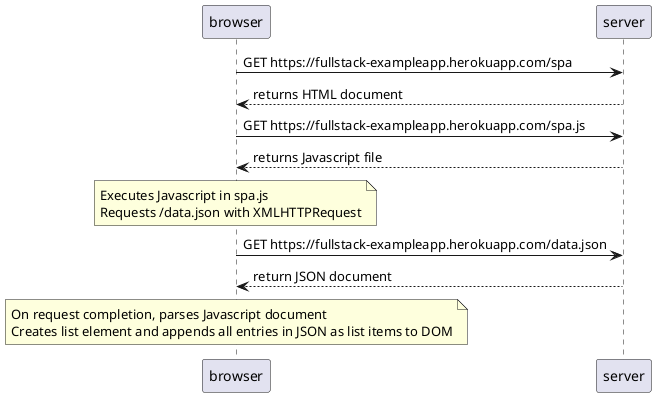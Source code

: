 @startuml

browser -> server: GET https://fullstack-exampleapp.herokuapp.com/spa
server --> browser: returns HTML document

browser -> server: GET https://fullstack-exampleapp.herokuapp.com/spa.js
server --> browser: returns Javascript file

note over browser
Executes Javascript in spa.js
Requests /data.json with XMLHTTPRequest
end note

browser -> server: GET https://fullstack-exampleapp.herokuapp.com/data.json
server --> browser: return JSON document

note over browser
On request completion, parses Javascript document
Creates list element and appends all entries in JSON as list items to DOM
end note

@enduml